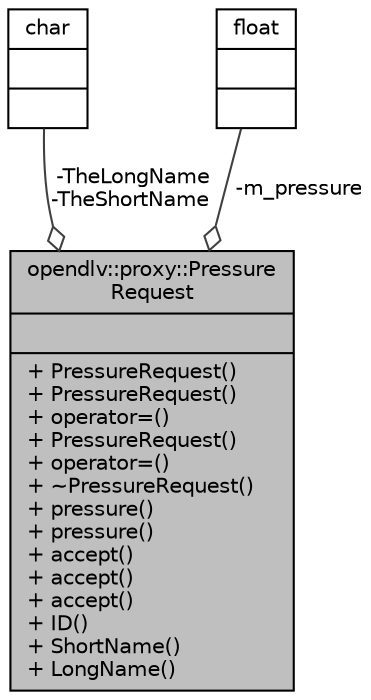 digraph "opendlv::proxy::PressureRequest"
{
 // LATEX_PDF_SIZE
  edge [fontname="Helvetica",fontsize="10",labelfontname="Helvetica",labelfontsize="10"];
  node [fontname="Helvetica",fontsize="10",shape=record];
  Node1 [label="{opendlv::proxy::Pressure\lRequest\n||+ PressureRequest()\l+ PressureRequest()\l+ operator=()\l+ PressureRequest()\l+ operator=()\l+ ~PressureRequest()\l+ pressure()\l+ pressure()\l+ accept()\l+ accept()\l+ accept()\l+ ID()\l+ ShortName()\l+ LongName()\l}",height=0.2,width=0.4,color="black", fillcolor="grey75", style="filled", fontcolor="black",tooltip=" "];
  Node2 -> Node1 [color="grey25",fontsize="10",style="solid",label=" -TheLongName\n-TheShortName" ,arrowhead="odiamond",fontname="Helvetica"];
  Node2 [label="{char\n||}",height=0.2,width=0.4,color="black", fillcolor="white", style="filled",tooltip=" "];
  Node3 -> Node1 [color="grey25",fontsize="10",style="solid",label=" -m_pressure" ,arrowhead="odiamond",fontname="Helvetica"];
  Node3 [label="{float\n||}",height=0.2,width=0.4,color="black", fillcolor="white", style="filled",tooltip=" "];
}
